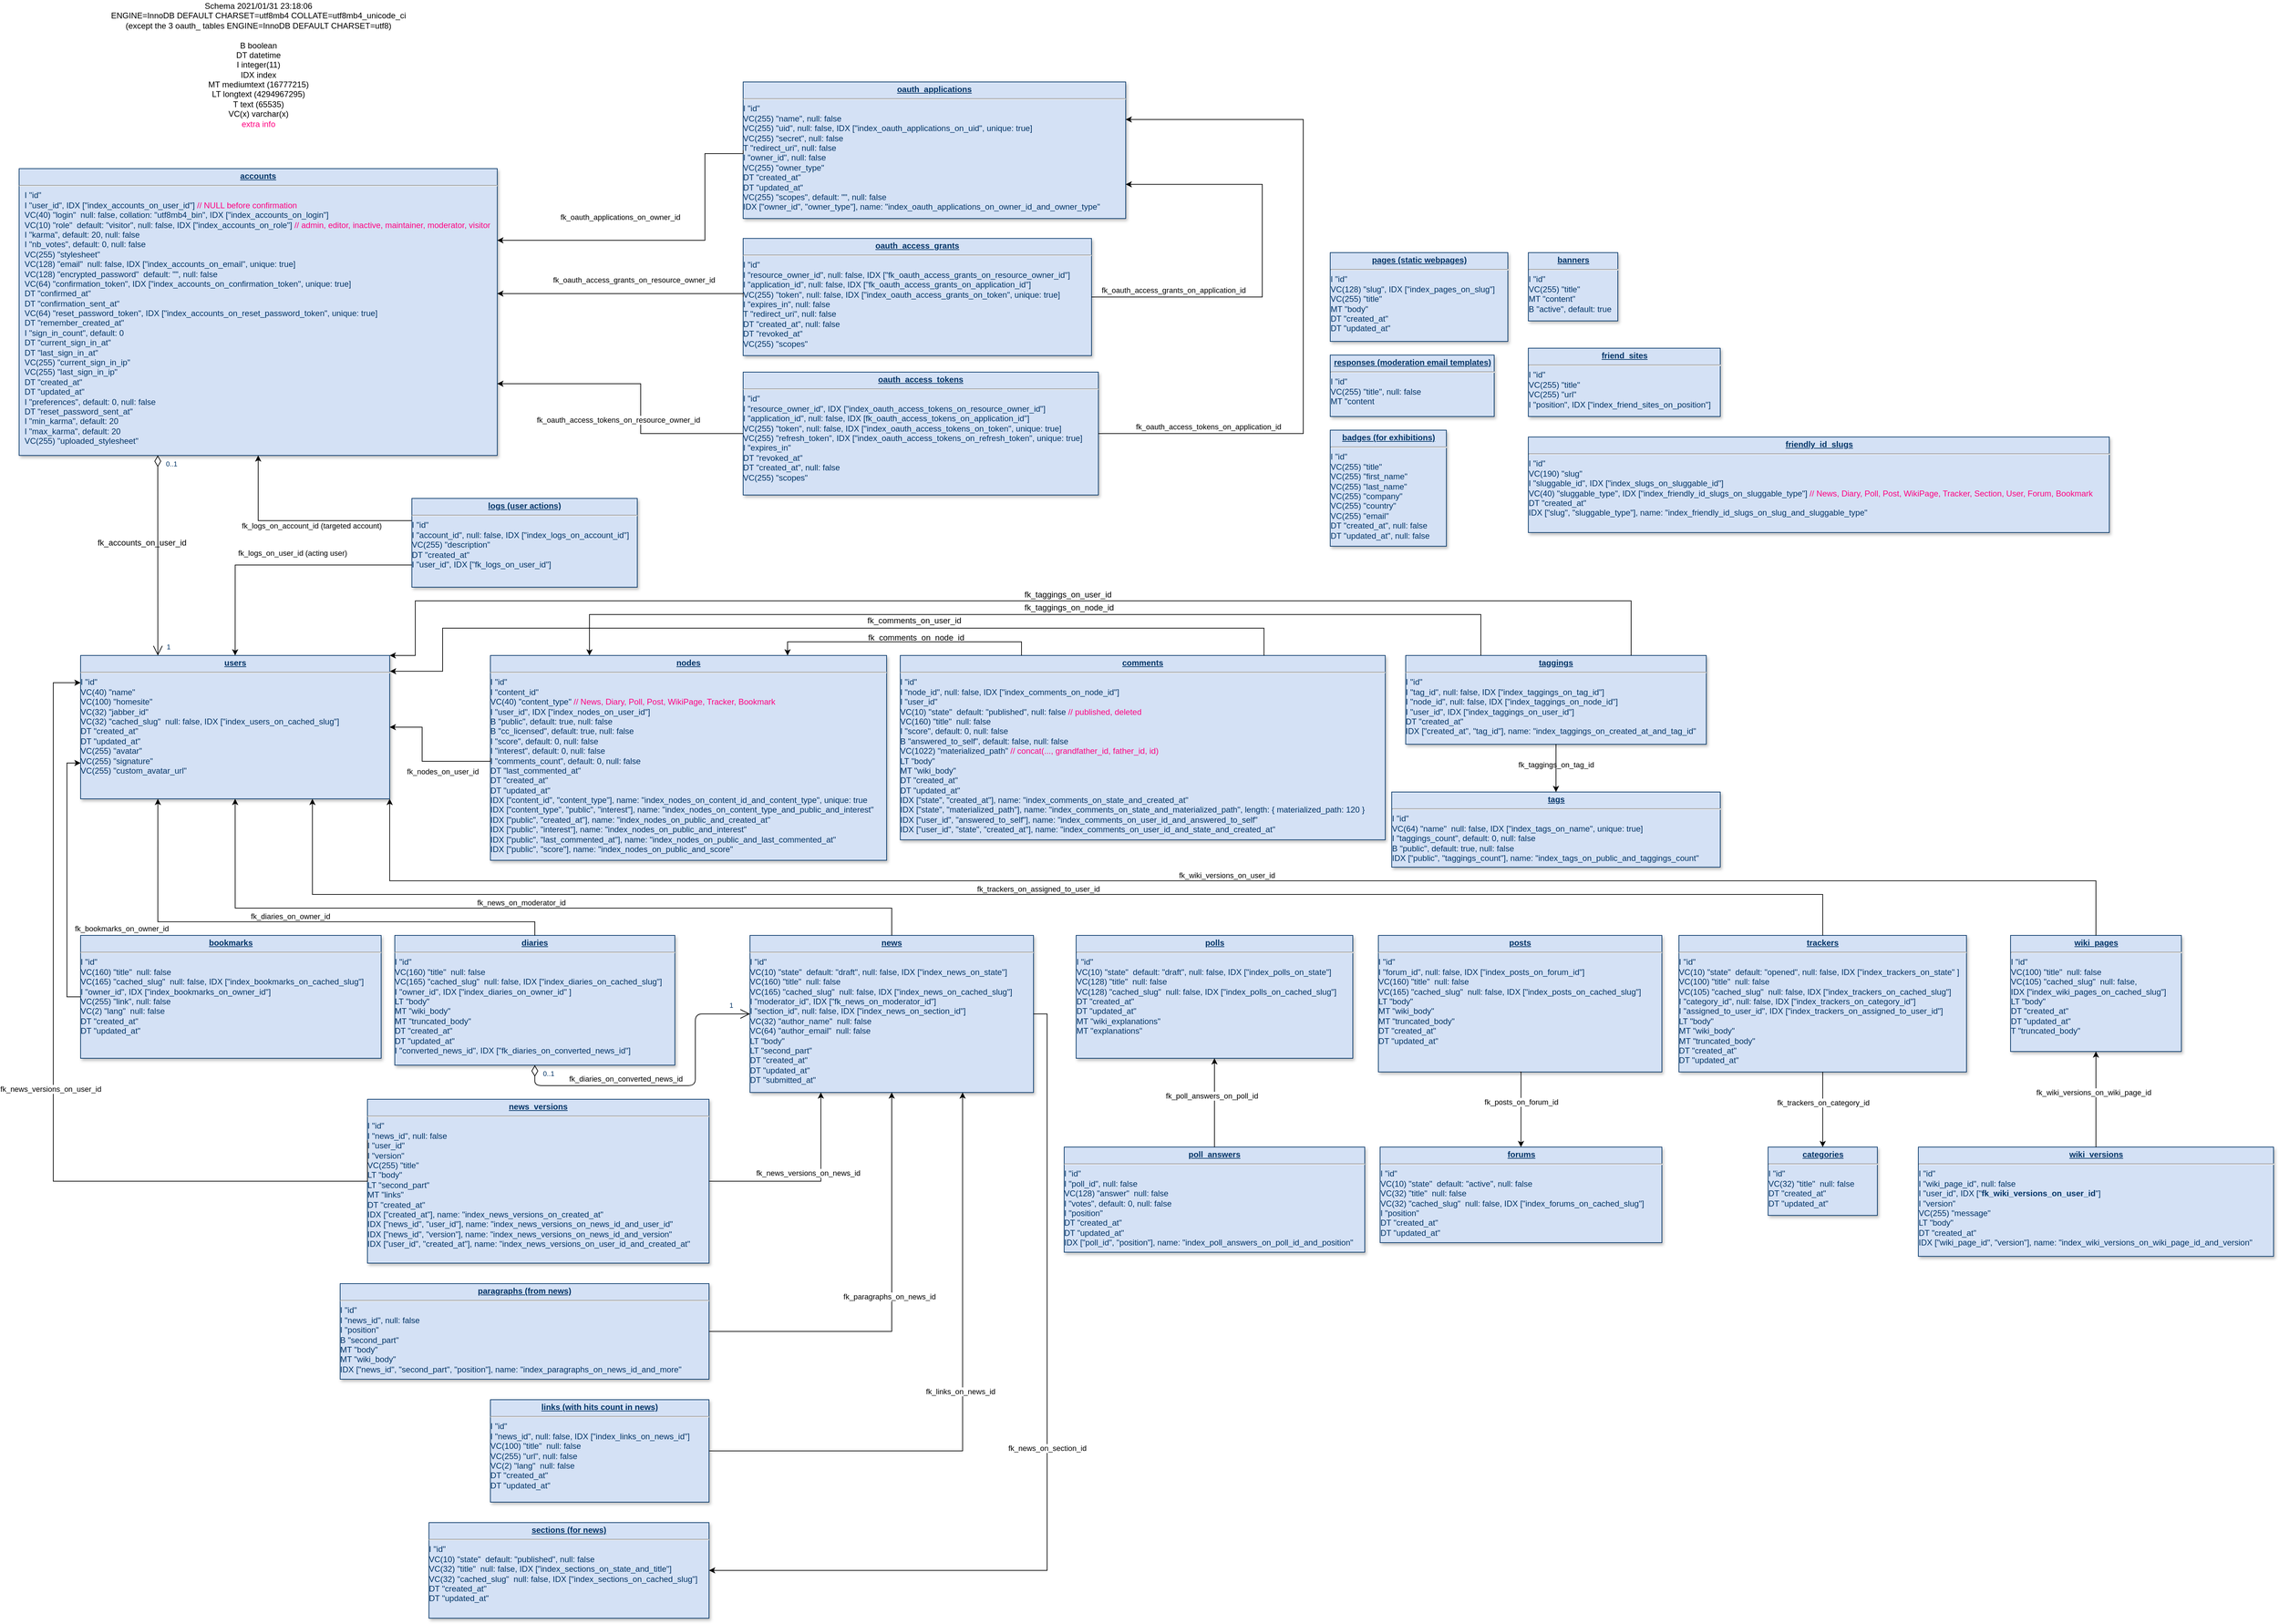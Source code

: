 <mxfile version="14.6.0" type="device"><diagram name="Page-1" id="efa7a0a1-bf9b-a30e-e6df-94a7791c09e9"><mxGraphModel dx="2579" dy="2274" grid="1" gridSize="10" guides="1" tooltips="1" connect="1" arrows="1" fold="1" page="1" pageScale="1" pageWidth="826" pageHeight="1169" background="#ffffff" math="0" shadow="0"><root><mxCell id="0"/><mxCell id="1" parent="0"/><mxCell id="25" value="&lt;p style=&quot;margin: 0px ; margin-top: 4px ; text-align: center ; text-decoration: underline&quot;&gt;&lt;strong&gt;accounts&lt;/strong&gt;&lt;/p&gt;&lt;hr&gt;&lt;p style=&quot;margin: 0px ; margin-left: 8px&quot;&gt;I &quot;id&quot;&lt;br&gt;I &quot;user_id&quot;, IDX [&quot;index_accounts_on_user_id&quot;] &lt;font color=&quot;#FF0080&quot;&gt;// NULL before confirmation&lt;/font&gt;&lt;br&gt;VC(40) &quot;login&quot;&amp;nbsp; null: false, collation: &quot;utf8mb4_bin&quot;, IDX [&quot;index_accounts_on_login&quot;]&lt;br&gt;VC(10) &quot;role&quot;&amp;nbsp; default: &quot;visitor&quot;, null: false, IDX [&quot;index_accounts_on_role&quot;] &lt;font color=&quot;#FF0080&quot;&gt;// admin, editor, inactive, maintainer, moderator, visitor&lt;/font&gt;&lt;br&gt;I &quot;karma&quot;, default: 20, null: false&lt;br&gt;I &quot;nb_votes&quot;, default: 0, null: false&lt;br&gt;VC(255) &quot;stylesheet&quot;&lt;br&gt;VC(128) &quot;email&quot;&amp;nbsp; null: false, IDX [&quot;index_accounts_on_email&quot;, unique: true]&lt;br&gt;VC(128) &quot;encrypted_password&quot;&amp;nbsp; default: &quot;&quot;, null: false&lt;br&gt;VC(64) &quot;confirmation_token&quot;, IDX [&quot;index_accounts_on_confirmation_token&quot;, unique: true]&lt;br&gt;DT &quot;confirmed_at&quot;&lt;br&gt;DT &quot;confirmation_sent_at&quot;&lt;br&gt;VC(64) &quot;reset_password_token&quot;, IDX [&quot;index_accounts_on_reset_password_token&quot;, unique: true]&lt;br&gt;DT &quot;remember_created_at&quot;&lt;br&gt;I &quot;sign_in_count&quot;, default: 0&lt;br&gt;DT &quot;current_sign_in_at&quot;&lt;br&gt;DT &quot;last_sign_in_at&quot;&lt;br&gt;VC(255) &quot;current_sign_in_ip&quot;&lt;br&gt;VC(255) &quot;last_sign_in_ip&quot;&lt;br&gt;DT &quot;created_at&quot;&lt;br&gt;DT &quot;updated_at&quot;&lt;br&gt;I &quot;preferences&quot;, default: 0, null: false&lt;br&gt;DT &quot;reset_password_sent_at&quot;&lt;br&gt;I &quot;min_karma&quot;, default: 20&lt;br&gt;I &quot;max_karma&quot;, default: 20&lt;br&gt;VC(255) &quot;uploaded_stylesheet&quot;&lt;br&gt;&lt;/p&gt;" style="verticalAlign=top;align=left;overflow=fill;fontSize=12;fontFamily=Helvetica;html=1;strokeColor=#003366;shadow=1;fillColor=#D4E1F5;fontColor=#003366" parent="1" vertex="1"><mxGeometry x="-20" y="-533" width="700" height="420" as="geometry"/></mxCell><mxCell id="90" value="" style="endArrow=open;endSize=12;startArrow=diamondThin;startSize=14;startFill=0;edgeStyle=orthogonalEdgeStyle;entryX=0.25;entryY=0;entryDx=0;entryDy=0;" parent="1" source="25" target="4iPdTcg1eZaAQi2mh2z5-147" edge="1"><mxGeometry x="620" y="340" as="geometry"><mxPoint x="130" y="-50" as="sourcePoint"/><mxPoint x="780" y="340" as="targetPoint"/><Array as="points"><mxPoint x="183" y="-70"/><mxPoint x="183" y="-70"/></Array></mxGeometry></mxCell><mxCell id="91" value="0..1" style="resizable=0;align=left;verticalAlign=top;labelBackgroundColor=#ffffff;fontSize=10;strokeColor=#003366;shadow=1;fillColor=#D4E1F5;fontColor=#003366" parent="90" connectable="0" vertex="1"><mxGeometry x="-1" relative="1" as="geometry"><mxPoint x="10" as="offset"/></mxGeometry></mxCell><mxCell id="92" value="1" style="resizable=0;align=right;verticalAlign=top;labelBackgroundColor=#ffffff;fontSize=10;strokeColor=#003366;shadow=1;fillColor=#D4E1F5;fontColor=#003366" parent="90" connectable="0" vertex="1"><mxGeometry x="1" relative="1" as="geometry"><mxPoint x="20" y="-25.0" as="offset"/></mxGeometry></mxCell><mxCell id="ycPlvQS40vEQacDLWkNi-114" value="Text" style="text;html=1;strokeColor=none;fillColor=none;align=center;verticalAlign=middle;whiteSpace=wrap;rounded=0;" parent="1" vertex="1"><mxGeometry x="420" y="240" width="40" height="20" as="geometry"/></mxCell><mxCell id="ycPlvQS40vEQacDLWkNi-115" value="Text" style="text;html=1;strokeColor=none;fillColor=none;align=center;verticalAlign=middle;whiteSpace=wrap;rounded=0;" parent="1" vertex="1"><mxGeometry x="420" y="240" width="40" height="20" as="geometry"/></mxCell><mxCell id="ycPlvQS40vEQacDLWkNi-116" value="Text" style="text;html=1;strokeColor=none;fillColor=none;align=center;verticalAlign=middle;whiteSpace=wrap;rounded=0;" parent="1" vertex="1"><mxGeometry x="420" y="240" width="40" height="20" as="geometry"/></mxCell><mxCell id="ycPlvQS40vEQacDLWkNi-117" value="&lt;div align=&quot;center&quot;&gt;Schema 2021/01/31 23:18:06&lt;/div&gt;&lt;div&gt;ENGINE=InnoDB DEFAULT CHARSET=utf8mb4 COLLATE=utf8mb4_unicode_ci&lt;br&gt;&lt;/div&gt;&lt;div&gt;(except the 3 oauth_ tables ENGINE=InnoDB DEFAULT CHARSET=utf8)&lt;br&gt;&lt;/div&gt;&lt;div&gt;&lt;br&gt;&lt;/div&gt;&lt;div&gt;B boolean&lt;br&gt;DT datetime&lt;br&gt;I integer(11)&lt;br&gt;IDX index&lt;br&gt;MT mediumtext (16777215)&lt;br&gt;LT longtext (4294967295)&lt;br&gt;T text (65535)&lt;br&gt;VC(x) varchar(x)&lt;/div&gt;&lt;div&gt;&lt;font color=&quot;#FF0080&quot;&gt;extra info&lt;/font&gt;&lt;br&gt;&lt;/div&gt;" style="text;html=1;align=center;verticalAlign=middle;resizable=0;points=[];autosize=1;" parent="1" vertex="1"><mxGeometry x="105" y="-780" width="450" height="190" as="geometry"/></mxCell><mxCell id="4iPdTcg1eZaAQi2mh2z5-114" value="&lt;p style=&quot;margin: 4px 0px 0px ; text-decoration: underline&quot; align=&quot;center&quot;&gt;&lt;strong&gt;badges (for exhibitions)&lt;br&gt;&lt;/strong&gt;&lt;/p&gt;&lt;hr&gt;I &quot;id&quot;&lt;br&gt;VC(255) &quot;title&quot;&lt;br&gt;VC(255) &quot;first_name&quot;&lt;br&gt;VC(255) &quot;last_name&quot;&lt;br&gt;VC(255) &quot;company&quot;&lt;br&gt;VC(255) &quot;country&quot;&lt;br&gt;VC(255) &quot;email&quot;&lt;br&gt;DT &quot;created_at&quot;, null: false&lt;br&gt;&lt;div&gt;DT &quot;updated_at&quot;, null: false&lt;/div&gt;" style="verticalAlign=top;align=left;overflow=fill;fontSize=12;fontFamily=Helvetica;html=1;strokeColor=#003366;shadow=1;fillColor=#D4E1F5;fontColor=#003366;spacingLeft=0;spacingTop=0;spacing=2;" parent="1" vertex="1"><mxGeometry x="1899.5" y="-150" width="170" height="170" as="geometry"/></mxCell><mxCell id="4iPdTcg1eZaAQi2mh2z5-116" value="&lt;p style=&quot;margin: 0px ; margin-top: 4px ; text-align: center ; text-decoration: underline&quot;&gt;&lt;strong&gt;banners&lt;/strong&gt;&lt;/p&gt;&lt;hr&gt;I &quot;id&quot;&lt;br&gt;VC(255) &quot;title&quot;&lt;br&gt;MT &quot;content&quot;&lt;br&gt;B &quot;active&quot;, default: true&lt;br&gt;" style="verticalAlign=top;align=left;overflow=fill;fontSize=12;fontFamily=Helvetica;html=1;strokeColor=#003366;shadow=1;fillColor=#D4E1F5;fontColor=#003366" parent="1" vertex="1"><mxGeometry x="2189.5" y="-410" width="131" height="100" as="geometry"/></mxCell><mxCell id="4iPdTcg1eZaAQi2mh2z5-117" value="&lt;p style=&quot;margin: 0px ; margin-top: 4px ; text-align: center ; text-decoration: underline&quot;&gt;&lt;strong&gt;bookmarks&lt;/strong&gt;&lt;/p&gt;&lt;hr&gt;I &quot;id&quot;&lt;br&gt;VC(160) &quot;title&quot;&amp;nbsp; null: false&lt;br&gt;VC(165) &quot;cached_slug&quot;&amp;nbsp; null: false, IDX [&quot;index_bookmarks_on_cached_slug&quot;]&lt;br&gt;I &quot;owner_id&quot;, IDX [&quot;index_bookmarks_on_owner_id&quot;]&lt;br&gt;VC(255) &quot;link&quot;, null: false&lt;br&gt;VC(2) &quot;lang&quot;&amp;nbsp; null: false&lt;br&gt;DT &quot;created_at&quot;&lt;br&gt;DT &quot;updated_at&quot;&lt;br&gt;&lt;br&gt;" style="verticalAlign=top;align=left;overflow=fill;fontSize=12;fontFamily=Helvetica;html=1;strokeColor=#003366;shadow=1;fillColor=#D4E1F5;fontColor=#003366;spacingLeft=0;" parent="1" vertex="1"><mxGeometry x="70" y="590" width="440" height="180" as="geometry"/></mxCell><mxCell id="4iPdTcg1eZaAQi2mh2z5-118" value="&lt;p style=&quot;margin: 0px ; margin-top: 4px ; text-align: center ; text-decoration: underline&quot;&gt;&lt;strong&gt;categories&lt;/strong&gt;&lt;/p&gt;&lt;hr&gt;I &quot;id&quot;&lt;br&gt;VC(32) &quot;title&quot;&amp;nbsp; null: false&lt;br&gt;DT &quot;created_at&quot;&lt;br&gt;DT &quot;updated_at&quot;&lt;br&gt;" style="verticalAlign=top;align=left;overflow=fill;fontSize=12;fontFamily=Helvetica;html=1;strokeColor=#003366;shadow=1;fillColor=#D4E1F5;fontColor=#003366" parent="1" vertex="1"><mxGeometry x="2540.5" y="900.0" width="160" height="100" as="geometry"/></mxCell><mxCell id="4iPdTcg1eZaAQi2mh2z5-119" value="&lt;p style=&quot;margin: 0px ; margin-top: 4px ; text-align: center ; text-decoration: underline&quot;&gt;&lt;strong&gt;comments&lt;/strong&gt;&lt;/p&gt;&lt;hr&gt;I &quot;id&quot;&lt;br&gt;I &quot;node_id&quot;, null: false, IDX [&quot;index_comments_on_node_id&quot;]&lt;br&gt;I &quot;user_id&quot;&lt;br&gt;VC(10) &quot;state&quot;&amp;nbsp; default: &quot;published&quot;, null: false &lt;font color=&quot;#FF0080&quot;&gt;// published, deleted&lt;/font&gt;&lt;br&gt;VC(160) &quot;title&quot;&amp;nbsp; null: false&lt;br&gt;I &quot;score&quot;, default: 0, null: false&lt;br&gt;B &quot;answered_to_self&quot;, default: false, null: false&lt;br&gt;VC(1022) &quot;materialized_path&quot; &lt;font color=&quot;#FF0080&quot;&gt;// concat(..., grandfather_id, father_id, id)&lt;/font&gt;&lt;br&gt;LT &quot;body&quot;&lt;br&gt;MT &quot;wiki_body&quot;&lt;br&gt;DT &quot;created_at&quot;&lt;br&gt;DT &quot;updated_at&quot;&lt;br&gt;IDX [&quot;state&quot;, &quot;created_at&quot;], name: &quot;index_comments_on_state_and_created_at&quot;&lt;br&gt;IDX [&quot;state&quot;, &quot;materialized_path&quot;], name: &quot;index_comments_on_state_and_materialized_path&quot;, length: { materialized_path: 120 }&lt;br&gt;IDX [&quot;user_id&quot;, &quot;answered_to_self&quot;], name: &quot;index_comments_on_user_id_and_answered_to_self&quot;&lt;br&gt;IDX [&quot;user_id&quot;, &quot;state&quot;, &quot;created_at&quot;], name: &quot;index_comments_on_user_id_and_state_and_created_at&quot;" style="verticalAlign=top;align=left;overflow=fill;fontSize=12;fontFamily=Helvetica;html=1;strokeColor=#003366;shadow=1;fillColor=#D4E1F5;fontColor=#003366" parent="1" vertex="1"><mxGeometry x="1270" y="180" width="710" height="270" as="geometry"/></mxCell><mxCell id="4iPdTcg1eZaAQi2mh2z5-120" value="&lt;p style=&quot;margin: 0px ; margin-top: 4px ; text-align: center ; text-decoration: underline&quot;&gt;&lt;strong&gt;diaries&lt;/strong&gt;&lt;/p&gt;&lt;hr&gt;I &quot;id&quot;&lt;br&gt;VC(160) &quot;title&quot;&amp;nbsp; null: false&lt;br&gt;VC(165) &quot;cached_slug&quot;&amp;nbsp; null: false, IDX [&quot;index_diaries_on_cached_slug&quot;]&lt;br&gt;I &quot;owner_id&quot;, IDX [&quot;index_diaries_on_owner_id&quot; ]&lt;br&gt;LT &quot;body&quot;&lt;br&gt;MT &quot;wiki_body&quot;&lt;br&gt;MT &quot;truncated_body&quot;&lt;br&gt;DT &quot;created_at&quot;&lt;br&gt;DT &quot;updated_at&quot;&lt;br&gt;I &quot;converted_news_id&quot;, IDX [&quot;fk_diaries_on_converted_news_id&quot;]&lt;br&gt;&lt;br&gt;&lt;br&gt;" style="verticalAlign=top;align=left;overflow=fill;fontSize=12;fontFamily=Helvetica;html=1;strokeColor=#003366;shadow=1;fillColor=#D4E1F5;fontColor=#003366" parent="1" vertex="1"><mxGeometry x="530" y="590" width="410" height="190" as="geometry"/></mxCell><mxCell id="4iPdTcg1eZaAQi2mh2z5-121" value="&lt;p style=&quot;margin: 0px ; margin-top: 4px ; text-align: center ; text-decoration: underline&quot;&gt;&lt;strong&gt;forums&lt;/strong&gt;&lt;/p&gt;&lt;hr&gt;I &quot;id&quot;&lt;br&gt;VC(10) &quot;state&quot;&amp;nbsp; default: &quot;active&quot;, null: false&lt;br&gt;VC(32) &quot;title&quot;&amp;nbsp; null: false&lt;br&gt;VC(32) &quot;cached_slug&quot;&amp;nbsp; null: false, IDX [&quot;index_forums_on_cached_slug&quot;]&lt;br&gt;I &quot;position&quot;&lt;br&gt;DT &quot;created_at&quot;&lt;br&gt;DT &quot;updated_at&quot;&lt;br&gt;" style="verticalAlign=top;align=left;overflow=fill;fontSize=12;fontFamily=Helvetica;html=1;strokeColor=#003366;shadow=1;fillColor=#D4E1F5;fontColor=#003366" parent="1" vertex="1"><mxGeometry x="1972.5" y="900" width="412.5" height="140" as="geometry"/></mxCell><mxCell id="4iPdTcg1eZaAQi2mh2z5-122" value="&lt;p style=&quot;margin: 0px ; margin-top: 4px ; text-align: center ; text-decoration: underline&quot;&gt;&lt;strong&gt;friend_sites&lt;/strong&gt;&lt;/p&gt;&lt;hr&gt;I &quot;id&quot;&lt;br&gt;VC(255) &quot;title&quot;&lt;br&gt;VC(255) &quot;url&quot;&lt;br&gt;I &quot;position&quot;, IDX [&quot;index_friend_sites_on_position&quot;]" style="verticalAlign=top;align=left;overflow=fill;fontSize=12;fontFamily=Helvetica;html=1;strokeColor=#003366;shadow=1;fillColor=#D4E1F5;fontColor=#003366" parent="1" vertex="1"><mxGeometry x="2189.5" y="-270" width="281" height="100" as="geometry"/></mxCell><mxCell id="4iPdTcg1eZaAQi2mh2z5-123" value="&lt;p style=&quot;margin: 0px ; margin-top: 4px ; text-align: center ; text-decoration: underline&quot;&gt;&lt;strong&gt;links (with hits count in news)&lt;br&gt;&lt;/strong&gt;&lt;/p&gt;&lt;hr&gt;I &quot;id&quot;&lt;br&gt;I &quot;news_id&quot;, null: false, IDX [&quot;index_links_on_news_id&quot;]&lt;br&gt;VC(100) &quot;title&quot;&amp;nbsp; null: false&lt;br&gt;VC(255) &quot;url&quot;, null: false&lt;br&gt;VC(2) &quot;lang&quot;&amp;nbsp; null: false&lt;br&gt;DT &quot;created_at&quot;&lt;br&gt;DT &quot;updated_at&quot;&lt;br&gt;" style="verticalAlign=top;align=left;overflow=fill;fontSize=12;fontFamily=Helvetica;html=1;strokeColor=#003366;shadow=1;fillColor=#D4E1F5;fontColor=#003366" parent="1" vertex="1"><mxGeometry x="670" y="1270" width="320" height="150" as="geometry"/></mxCell><mxCell id="4iPdTcg1eZaAQi2mh2z5-160" style="edgeStyle=orthogonalEdgeStyle;rounded=0;orthogonalLoop=1;jettySize=auto;html=1;entryX=0.5;entryY=0;entryDx=0;entryDy=0;exitX=0;exitY=0.75;exitDx=0;exitDy=0;" parent="1" source="4iPdTcg1eZaAQi2mh2z5-124" target="4iPdTcg1eZaAQi2mh2z5-147" edge="1"><mxGeometry relative="1" as="geometry"><mxPoint x="825" y="-30" as="sourcePoint"/><mxPoint x="640" y="10" as="targetPoint"/><Array as="points"><mxPoint x="296" y="48"/></Array></mxGeometry></mxCell><mxCell id="4iPdTcg1eZaAQi2mh2z5-161" value="fk_logs_on_user_id (acting user)" style="edgeLabel;html=1;align=center;verticalAlign=middle;resizable=0;points=[];" parent="4iPdTcg1eZaAQi2mh2z5-160" vertex="1" connectable="0"><mxGeometry x="0.001" y="2" relative="1" as="geometry"><mxPoint x="20.71" y="-19.55" as="offset"/></mxGeometry></mxCell><mxCell id="4iPdTcg1eZaAQi2mh2z5-162" style="edgeStyle=orthogonalEdgeStyle;rounded=0;orthogonalLoop=1;jettySize=auto;html=1;entryX=0.5;entryY=1;entryDx=0;entryDy=0;exitX=0;exitY=0.25;exitDx=0;exitDy=0;" parent="1" source="4iPdTcg1eZaAQi2mh2z5-124" target="25" edge="1"><mxGeometry relative="1" as="geometry"><Array as="points"><mxPoint x="330" y="-17"/></Array></mxGeometry></mxCell><mxCell id="4iPdTcg1eZaAQi2mh2z5-163" value="fk_logs_on_account_id (targeted account)" style="edgeLabel;html=1;align=center;verticalAlign=middle;resizable=0;points=[];" parent="4iPdTcg1eZaAQi2mh2z5-162" vertex="1" connectable="0"><mxGeometry x="-0.467" y="-61" relative="1" as="geometry"><mxPoint x="-61.98" y="68.47" as="offset"/></mxGeometry></mxCell><mxCell id="4iPdTcg1eZaAQi2mh2z5-124" value="&lt;p style=&quot;margin: 0px ; margin-top: 4px ; text-align: center ; text-decoration: underline&quot;&gt;&lt;strong&gt;logs (user actions)&lt;br&gt;&lt;/strong&gt;&lt;/p&gt;&lt;hr&gt;I &quot;id&quot;&lt;br&gt;I &quot;account_id&quot;, null: false, IDX [&quot;index_logs_on_account_id&quot;]&lt;br&gt;VC(255) &quot;description&quot;&lt;br&gt;DT &quot;created_at&quot;&lt;br&gt;&lt;div&gt;I &quot;user_id&quot;, IDX [&quot;fk_logs_on_user_id&quot;]&lt;/div&gt;" style="verticalAlign=top;align=left;overflow=fill;fontSize=12;fontFamily=Helvetica;html=1;strokeColor=#003366;shadow=1;fillColor=#D4E1F5;fontColor=#003366" parent="1" vertex="1"><mxGeometry x="555" y="-50" width="330" height="130" as="geometry"/></mxCell><mxCell id="4iPdTcg1eZaAQi2mh2z5-125" value="&lt;p style=&quot;margin: 0px ; margin-top: 4px ; text-align: center ; text-decoration: underline&quot;&gt;&lt;strong&gt;news&lt;/strong&gt;&lt;/p&gt;&lt;hr&gt;I &quot;id&quot;&lt;br&gt;VC(10) &quot;state&quot;&amp;nbsp; default: &quot;draft&quot;, null: false, IDX [&quot;index_news_on_state&quot;]&lt;br&gt;VC(160) &quot;title&quot;&amp;nbsp; null: false&lt;br&gt;VC(165) &quot;cached_slug&quot;&amp;nbsp; null: false, IDX [&quot;index_news_on_cached_slug&quot;]&lt;br&gt;I &quot;moderator_id&quot;, IDX [&quot;fk_news_on_moderator_id&quot;]&lt;br&gt;I &quot;section_id&quot;, null: false, IDX [&quot;index_news_on_section_id&quot;]&lt;br&gt;VC(32) &quot;author_name&quot;&amp;nbsp; null: false&lt;br&gt;VC(64) &quot;author_email&quot;&amp;nbsp; null: false&lt;br&gt;LT &quot;body&quot;&lt;br&gt;LT &quot;second_part&quot;&lt;br&gt;DT &quot;created_at&quot;&lt;br&gt;DT &quot;updated_at&quot;&lt;br&gt;DT &quot;submitted_at&quot;&lt;br&gt;&lt;br&gt;&lt;br&gt;&lt;br&gt;" style="verticalAlign=top;align=left;overflow=fill;fontSize=12;fontFamily=Helvetica;html=1;strokeColor=#003366;shadow=1;fillColor=#D4E1F5;fontColor=#003366" parent="1" vertex="1"><mxGeometry x="1050" y="590" width="415" height="230" as="geometry"/></mxCell><mxCell id="4iPdTcg1eZaAQi2mh2z5-127" value="&lt;p style=&quot;margin: 0px ; margin-top: 4px ; text-align: center ; text-decoration: underline&quot;&gt;&lt;strong&gt;news_versions&lt;/strong&gt;&lt;/p&gt;&lt;hr&gt;I &quot;id&quot;&lt;br&gt;I &quot;news_id&quot;, null: false&lt;br&gt;I &quot;user_id&quot;&lt;br&gt;I &quot;version&quot;&lt;br&gt;VC(255) &quot;title&quot;&lt;br&gt;LT &quot;body&quot;&lt;br&gt;LT &quot;second_part&quot;&lt;br&gt;MT &quot;links&quot;&lt;br&gt;DT &quot;created_at&quot;&lt;br&gt;IDX [&quot;created_at&quot;], name: &quot;index_news_versions_on_created_at&quot;&lt;br&gt;IDX [&quot;news_id&quot;, &quot;user_id&quot;], name: &quot;index_news_versions_on_news_id_and_user_id&quot;&lt;br&gt;IDX [&quot;news_id&quot;, &quot;version&quot;], name: &quot;index_news_versions_on_news_id_and_version&quot;&lt;br&gt;IDX [&quot;user_id&quot;, &quot;created_at&quot;], name: &quot;index_news_versions_on_user_id_and_created_at&quot;&lt;br&gt;" style="verticalAlign=top;align=left;overflow=fill;fontSize=12;fontFamily=Helvetica;html=1;strokeColor=#003366;shadow=1;fillColor=#D4E1F5;fontColor=#003366" parent="1" vertex="1"><mxGeometry x="490" y="830" width="500" height="240" as="geometry"/></mxCell><mxCell id="4iPdTcg1eZaAQi2mh2z5-128" value="&lt;p style=&quot;margin: 0px ; margin-top: 4px ; text-align: center ; text-decoration: underline&quot;&gt;&lt;strong&gt;nodes&lt;/strong&gt;&lt;/p&gt;&lt;hr&gt;I &quot;id&quot;&lt;br&gt;I &quot;content_id&quot;&lt;br&gt;VC(40) &quot;content_type&quot; &lt;font color=&quot;#FF0080&quot;&gt;// News, Diary, Poll, Post, WikiPage, Tracker, Bookmark&lt;/font&gt;&lt;br&gt;I &quot;user_id&quot;, IDX [&quot;index_nodes_on_user_id&quot;]&lt;br&gt;B &quot;public&quot;, default: true, null: false&lt;br&gt;B &quot;cc_licensed&quot;, default: true, null: false&lt;br&gt;I &quot;score&quot;, default: 0, null: false&lt;br&gt;I &quot;interest&quot;, default: 0, null: false&lt;br&gt;I &quot;comments_count&quot;, default: 0, null: false&lt;br&gt;DT &quot;last_commented_at&quot;&lt;br&gt;DT &quot;created_at&quot;&lt;br&gt;DT &quot;updated_at&quot;&lt;br&gt;IDX [&quot;content_id&quot;, &quot;content_type&quot;], name: &quot;index_nodes_on_content_id_and_content_type&quot;, unique: true&lt;br&gt;IDX [&quot;content_type&quot;, &quot;public&quot;, &quot;interest&quot;], name: &quot;index_nodes_on_content_type_and_public_and_interest&quot;&lt;br&gt;IDX [&quot;public&quot;, &quot;created_at&quot;], name: &quot;index_nodes_on_public_and_created_at&quot;&lt;br&gt;IDX [&quot;public&quot;, &quot;interest&quot;], name: &quot;index_nodes_on_public_and_interest&quot;&lt;br&gt;IDX [&quot;public&quot;, &quot;last_commented_at&quot;], name: &quot;index_nodes_on_public_and_last_commented_at&quot;&lt;br&gt;IDX [&quot;public&quot;, &quot;score&quot;], name: &quot;index_nodes_on_public_and_score&quot;" style="verticalAlign=top;align=left;overflow=fill;fontSize=12;fontFamily=Helvetica;html=1;strokeColor=#003366;shadow=1;fillColor=#D4E1F5;fontColor=#003366" parent="1" vertex="1"><mxGeometry x="670" y="180" width="580" height="300" as="geometry"/></mxCell><mxCell id="4iPdTcg1eZaAQi2mh2z5-129" value="&lt;p style=&quot;margin: 0px ; margin-top: 4px ; text-align: center ; text-decoration: underline&quot;&gt;&lt;strong&gt;oauth_access_grants&lt;/strong&gt;&lt;/p&gt;&lt;hr&gt;I &quot;id&quot;&lt;br&gt;I &quot;resource_owner_id&quot;, null: false, IDX [&quot;fk_oauth_access_grants_on_resource_owner_id&quot;]&lt;br&gt;I &quot;application_id&quot;, null: false, IDX [&quot;fk_oauth_access_grants_on_application_id&quot;]&lt;br&gt;VC(255) &quot;token&quot;, null: false, IDX [&quot;index_oauth_access_grants_on_token&quot;, unique: true]&lt;br&gt;I &quot;expires_in&quot;, null: false&lt;br&gt;T &quot;redirect_uri&quot;, null: false&lt;br&gt;DT &quot;created_at&quot;, null: false&lt;br&gt;DT &quot;revoked_at&quot;&lt;br&gt;VC(255) &quot;scopes&quot;&lt;br&gt;&lt;br&gt;&lt;br&gt;" style="verticalAlign=top;align=left;overflow=fill;fontSize=12;fontFamily=Helvetica;html=1;strokeColor=#003366;shadow=1;fillColor=#D4E1F5;fontColor=#003366" parent="1" vertex="1"><mxGeometry x="1040" y="-430.82" width="510" height="171.64" as="geometry"/></mxCell><mxCell id="4iPdTcg1eZaAQi2mh2z5-130" value="&lt;p style=&quot;margin: 0px ; margin-top: 4px ; text-align: center ; text-decoration: underline&quot;&gt;&lt;strong&gt;oauth_access_tokens&lt;/strong&gt;&lt;/p&gt;&lt;hr&gt;I &quot;id&quot;&lt;br&gt;I &quot;resource_owner_id&quot;, IDX [&quot;index_oauth_access_tokens_on_resource_owner_id&quot;]&lt;br&gt;I &quot;application_id&quot;, null: false, IDX [fk_oauth_access_tokens_on_application_id&quot;]&lt;br&gt;VC(255) &quot;token&quot;, null: false, IDX [&quot;index_oauth_access_tokens_on_token&quot;, unique: true]&lt;br&gt;VC(255) &quot;refresh_token&quot;, IDX [&quot;index_oauth_access_tokens_on_refresh_token&quot;, unique: true]&lt;br&gt;I &quot;expires_in&quot;&lt;br&gt;DT &quot;revoked_at&quot;&lt;br&gt;DT &quot;created_at&quot;, null: false&lt;br&gt;VC(255) &quot;scopes&quot;&lt;br&gt;&lt;br&gt;&lt;br&gt;&lt;br&gt;" style="verticalAlign=top;align=left;overflow=fill;fontSize=12;fontFamily=Helvetica;html=1;strokeColor=#003366;shadow=1;fillColor=#D4E1F5;fontColor=#003366" parent="1" vertex="1"><mxGeometry x="1040" y="-235" width="520" height="180" as="geometry"/></mxCell><mxCell id="4iPdTcg1eZaAQi2mh2z5-131" value="&lt;p style=&quot;margin: 0px ; margin-top: 4px ; text-align: center ; text-decoration: underline&quot;&gt;&lt;strong&gt;oauth_applications&lt;/strong&gt;&lt;/p&gt;&lt;hr&gt;I &quot;id&quot;&lt;br&gt;VC(255) &quot;name&quot;, null: false&lt;br&gt;VC(255) &quot;uid&quot;, null: false, IDX [&quot;index_oauth_applications_on_uid&quot;, unique: true]&lt;br&gt;VC(255) &quot;secret&quot;, null: false&lt;br&gt;T &quot;redirect_uri&quot;, null: false&lt;br&gt;I &quot;owner_id&quot;, null: false&lt;br&gt;VC(255) &quot;owner_type&quot;&lt;br&gt;DT &quot;created_at&quot;&lt;br&gt;DT &quot;updated_at&quot;&lt;br&gt;VC(255) &quot;scopes&quot;, default: &quot;&quot;, null: false&lt;br&gt;IDX [&quot;owner_id&quot;, &quot;owner_type&quot;], name: &quot;index_oauth_applications_on_owner_id_and_owner_type&quot;" style="verticalAlign=top;align=left;overflow=fill;fontSize=12;fontFamily=Helvetica;html=1;strokeColor=#003366;shadow=1;fillColor=#D4E1F5;fontColor=#003366;spacingTop=0;" parent="1" vertex="1"><mxGeometry x="1040" y="-660" width="560" height="200" as="geometry"/></mxCell><mxCell id="4iPdTcg1eZaAQi2mh2z5-132" value="&lt;p style=&quot;margin: 0px ; margin-top: 4px ; text-align: center ; text-decoration: underline&quot;&gt;&lt;strong&gt;pages (static webpages)&lt;br&gt;&lt;/strong&gt;&lt;/p&gt;&lt;hr&gt;I &quot;id&quot;&lt;br&gt;VC(128) &quot;slug&quot;, IDX [&quot;index_pages_on_slug&quot;]&lt;br&gt;VC(255) &quot;title&quot;&lt;br&gt;MT &quot;body&quot;&lt;br&gt;DT &quot;created_at&quot;&lt;br&gt;DT &quot;updated_at&quot;&lt;br&gt;" style="verticalAlign=top;align=left;overflow=fill;fontSize=12;fontFamily=Helvetica;html=1;strokeColor=#003366;shadow=1;fillColor=#D4E1F5;fontColor=#003366" parent="1" vertex="1"><mxGeometry x="1899.5" y="-410" width="260" height="130" as="geometry"/></mxCell><mxCell id="4iPdTcg1eZaAQi2mh2z5-133" value="&lt;p style=&quot;margin: 0px ; margin-top: 4px ; text-align: center ; text-decoration: underline&quot;&gt;&lt;strong&gt;paragraphs (from news)&lt;br&gt;&lt;/strong&gt;&lt;/p&gt;&lt;hr&gt;I &quot;id&quot;&lt;br&gt;I &quot;news_id&quot;, null: false&lt;br&gt;I &quot;position&quot;&lt;br&gt;B &quot;second_part&quot;&lt;br&gt;MT &quot;body&quot;&lt;br&gt;MT &quot;wiki_body&quot;&lt;br&gt;IDX [&quot;news_id&quot;, &quot;second_part&quot;, &quot;position&quot;], name: &quot;index_paragraphs_on_news_id_and_more&quot;" style="verticalAlign=top;align=left;overflow=fill;fontSize=12;fontFamily=Helvetica;html=1;strokeColor=#003366;shadow=1;fillColor=#D4E1F5;fontColor=#003366" parent="1" vertex="1"><mxGeometry x="450" y="1100" width="540" height="140" as="geometry"/></mxCell><mxCell id="4iPdTcg1eZaAQi2mh2z5-134" value="&lt;p style=&quot;margin: 0px ; margin-top: 4px ; text-align: center ; text-decoration: underline&quot;&gt;&lt;strong&gt;poll_answers&lt;/strong&gt;&lt;/p&gt;&lt;hr&gt;I &quot;id&quot;&lt;br&gt;I &quot;poll_id&quot;, null: false&lt;br&gt;VC(128) &quot;answer&quot;&amp;nbsp; null: false&lt;br&gt;I &quot;votes&quot;, default: 0, null: false&lt;br&gt;I &quot;position&quot;&lt;br&gt;DT &quot;created_at&quot;&lt;br&gt;DT &quot;updated_at&quot;&lt;br&gt;IDX [&quot;poll_id&quot;, &quot;position&quot;], name: &quot;index_poll_answers_on_poll_id_and_position&quot;&lt;br&gt;" style="verticalAlign=top;align=left;overflow=fill;fontSize=12;fontFamily=Helvetica;html=1;strokeColor=#003366;shadow=1;fillColor=#D4E1F5;fontColor=#003366" parent="1" vertex="1"><mxGeometry x="1510" y="900" width="440" height="154" as="geometry"/></mxCell><mxCell id="4iPdTcg1eZaAQi2mh2z5-135" value="&lt;p style=&quot;margin: 0px ; margin-top: 4px ; text-align: center ; text-decoration: underline&quot;&gt;&lt;strong&gt;polls&lt;/strong&gt;&lt;/p&gt;&lt;hr&gt;I &quot;id&quot;&lt;br&gt;VC(10) &quot;state&quot;&amp;nbsp; default: &quot;draft&quot;, null: false, IDX [&quot;index_polls_on_state&quot;]&lt;br&gt;VC(128) &quot;title&quot;&amp;nbsp; null: false&lt;br&gt;VC(128) &quot;cached_slug&quot;&amp;nbsp; null: false, IDX [&quot;index_polls_on_cached_slug&quot;]&lt;br&gt;DT &quot;created_at&quot;&lt;br&gt;DT &quot;updated_at&quot;&lt;br&gt;MT &quot;wiki_explanations&quot;&lt;br&gt;MT &quot;explanations&quot;&lt;br&gt;&lt;br&gt;" style="verticalAlign=top;align=left;overflow=fill;fontSize=12;fontFamily=Helvetica;html=1;strokeColor=#003366;shadow=1;fillColor=#D4E1F5;fontColor=#003366" parent="1" vertex="1"><mxGeometry x="1527.5" y="590" width="405" height="180" as="geometry"/></mxCell><mxCell id="4iPdTcg1eZaAQi2mh2z5-136" value="&lt;p style=&quot;margin: 0px ; margin-top: 4px ; text-align: center ; text-decoration: underline&quot;&gt;&lt;strong&gt;posts&lt;/strong&gt;&lt;/p&gt;&lt;hr&gt;I &quot;id&quot;&lt;br&gt;I &quot;forum_id&quot;, null: false, IDX [&quot;index_posts_on_forum_id&quot;]&lt;br&gt;VC(160) &quot;title&quot;&amp;nbsp; null: false&lt;br&gt;VC(165) &quot;cached_slug&quot;&amp;nbsp; null: false, IDX [&quot;index_posts_on_cached_slug&quot;]&lt;br&gt;LT &quot;body&quot;&lt;br&gt;MT &quot;wiki_body&quot;&lt;br&gt;MT &quot;truncated_body&quot;&lt;br&gt;DT &quot;created_at&quot;&lt;br&gt;DT &quot;updated_at&quot;&lt;br&gt;&lt;br&gt;" style="verticalAlign=top;align=left;overflow=fill;fontSize=12;fontFamily=Helvetica;html=1;strokeColor=#003366;shadow=1;fillColor=#D4E1F5;fontColor=#003366" parent="1" vertex="1"><mxGeometry x="1970" y="590" width="415" height="200" as="geometry"/></mxCell><mxCell id="4iPdTcg1eZaAQi2mh2z5-137" value="&lt;p style=&quot;margin: 0px ; margin-top: 4px ; text-align: center ; text-decoration: underline&quot;&gt;&lt;strong&gt;responses (moderation email templates)&lt;br&gt;&lt;/strong&gt;&lt;/p&gt;&lt;hr&gt;I &quot;id&quot;&lt;br&gt;VC(255) &quot;title&quot;, null: false&lt;br&gt;MT &quot;content" style="verticalAlign=top;align=left;overflow=fill;fontSize=12;fontFamily=Helvetica;html=1;strokeColor=#003366;shadow=1;fillColor=#D4E1F5;fontColor=#003366" parent="1" vertex="1"><mxGeometry x="1899.5" y="-260" width="240" height="90" as="geometry"/></mxCell><mxCell id="4iPdTcg1eZaAQi2mh2z5-138" value="&lt;p style=&quot;margin: 0px ; margin-top: 4px ; text-align: center ; text-decoration: underline&quot;&gt;&lt;strong&gt;taggings&lt;/strong&gt;&lt;/p&gt;&lt;hr&gt;I &quot;id&quot;&lt;br&gt;I &quot;tag_id&quot;, null: false, IDX [&quot;index_taggings_on_tag_id&quot;]&lt;br&gt;I &quot;node_id&quot;, null: false, IDX [&quot;index_taggings_on_node_id&quot;]&lt;br&gt;I &quot;user_id&quot;, IDX [&quot;index_taggings_on_user_id&quot;]&lt;br&gt;DT &quot;created_at&quot;&lt;br&gt;IDX [&quot;created_at&quot;, &quot;tag_id&quot;], name: &quot;index_taggings_on_created_at_and_tag_id&quot;&lt;br&gt;&lt;br&gt;&lt;br&gt;" style="verticalAlign=top;align=left;overflow=fill;fontSize=12;fontFamily=Helvetica;html=1;strokeColor=#003366;shadow=1;fillColor=#D4E1F5;fontColor=#003366" parent="1" vertex="1"><mxGeometry x="2010" y="180" width="440" height="130" as="geometry"/></mxCell><mxCell id="4iPdTcg1eZaAQi2mh2z5-139" value="&lt;p style=&quot;margin: 0px ; margin-top: 4px ; text-align: center ; text-decoration: underline&quot;&gt;&lt;strong&gt;tags&lt;/strong&gt;&lt;/p&gt;&lt;hr&gt;I &quot;id&quot;&lt;br&gt;VC(64) &quot;name&quot;&amp;nbsp; null: false, IDX [&quot;index_tags_on_name&quot;, unique: true]&lt;br&gt;I &quot;taggings_count&quot;, default: 0, null: false&lt;br&gt;B &quot;public&quot;, default: true, null: false&lt;br&gt;IDX [&quot;public&quot;, &quot;taggings_count&quot;], name: &quot;index_tags_on_public_and_taggings_count&quot;" style="verticalAlign=top;align=left;overflow=fill;fontSize=12;fontFamily=Helvetica;html=1;strokeColor=#003366;shadow=1;fillColor=#D4E1F5;fontColor=#003366" parent="1" vertex="1"><mxGeometry x="1989.5" y="380" width="481" height="110" as="geometry"/></mxCell><mxCell id="4iPdTcg1eZaAQi2mh2z5-140" value="&lt;p style=&quot;margin: 0px ; margin-top: 4px ; text-align: center ; text-decoration: underline&quot;&gt;&lt;strong&gt;trackers&lt;/strong&gt;&lt;/p&gt;&lt;hr&gt;I &quot;id&quot;&lt;br&gt;VC(10) &quot;state&quot;&amp;nbsp; default: &quot;opened&quot;, null: false, IDX [&quot;index_trackers_on_state&quot; ]&lt;br&gt;VC(100) &quot;title&quot;&amp;nbsp; null: false&lt;br&gt;VC(105) &quot;cached_slug&quot;&amp;nbsp; null: false, IDX [&quot;index_trackers_on_cached_slug&quot;]&lt;br&gt;I &quot;category_id&quot;, null: false, IDX [&quot;index_trackers_on_category_id&quot;]&lt;br&gt;I &quot;assigned_to_user_id&quot;, IDX [&quot;index_trackers_on_assigned_to_user_id&quot;]&lt;br&gt;LT &quot;body&quot;&lt;br&gt;MT &quot;wiki_body&quot;&lt;br&gt;MT &quot;truncated_body&quot;&lt;br&gt;DT &quot;created_at&quot;&lt;br&gt;DT &quot;updated_at&quot;&lt;br&gt;&lt;br&gt;&lt;br&gt;&lt;br&gt;" style="verticalAlign=top;align=left;overflow=fill;fontSize=12;fontFamily=Helvetica;html=1;strokeColor=#003366;shadow=1;fillColor=#D4E1F5;fontColor=#003366" parent="1" vertex="1"><mxGeometry x="2410" y="590" width="421" height="200" as="geometry"/></mxCell><mxCell id="4iPdTcg1eZaAQi2mh2z5-142" value="&lt;p style=&quot;margin: 0px ; margin-top: 4px ; text-align: center ; text-decoration: underline&quot;&gt;&lt;strong&gt;wiki_pages&lt;/strong&gt;&lt;/p&gt;&lt;hr&gt;I &quot;id&quot;&lt;br&gt;VC(100) &quot;title&quot;&amp;nbsp; null: false&lt;br&gt;VC(105) &quot;cached_slug&quot;&amp;nbsp; null: false, &lt;br&gt;&lt;div&gt;IDX [&quot;index_wiki_pages_on_cached_slug&quot;]&lt;/div&gt;LT &quot;body&quot;&lt;br&gt;DT &quot;created_at&quot;&lt;br&gt;DT &quot;updated_at&quot;&lt;br&gt;T &quot;truncated_body&quot;&lt;br&gt;" style="verticalAlign=top;align=left;overflow=fill;fontSize=12;fontFamily=Helvetica;html=1;strokeColor=#003366;shadow=1;fillColor=#D4E1F5;fontColor=#003366" parent="1" vertex="1"><mxGeometry x="2895.5" y="590" width="250" height="170" as="geometry"/></mxCell><mxCell id="4iPdTcg1eZaAQi2mh2z5-145" value="&lt;p style=&quot;margin: 0px ; margin-top: 4px ; text-align: center ; text-decoration: underline&quot;&gt;&lt;strong&gt;wiki_versions&lt;/strong&gt;&lt;/p&gt;&lt;hr&gt;I &quot;id&quot;&lt;br&gt;I &quot;wiki_page_id&quot;, null: false&lt;br&gt;I &quot;user_id&quot;, IDX [&quot;&lt;b&gt;fk_wiki_versions_on_user_id&lt;/b&gt;&quot;]&lt;br&gt;I &quot;version&quot;&lt;br&gt;VC(255) &quot;message&quot;&lt;br&gt;LT &quot;body&quot;&lt;br&gt;DT &quot;created_at&quot;&lt;br&gt;IDX [&quot;wiki_page_id&quot;, &quot;version&quot;], name: &quot;index_wiki_versions_on_wiki_page_id_and_version&quot;" style="verticalAlign=top;align=left;overflow=fill;fontSize=12;fontFamily=Helvetica;html=1;strokeColor=#003366;shadow=1;fillColor=#D4E1F5;fontColor=#003366" parent="1" vertex="1"><mxGeometry x="2760.5" y="900" width="520" height="160" as="geometry"/></mxCell><mxCell id="4iPdTcg1eZaAQi2mh2z5-147" value="&lt;p style=&quot;margin: 0px ; margin-top: 4px ; text-align: center ; text-decoration: underline&quot;&gt;&lt;strong&gt;users&lt;/strong&gt;&lt;/p&gt;&lt;hr&gt;I &quot;id&quot;&lt;br&gt;VC(40) &quot;name&quot;&lt;br&gt;VC(100) &quot;homesite&quot;&lt;br&gt;VC(32) &quot;jabber_id&quot;&lt;br&gt;VC(32) &quot;cached_slug&quot;&amp;nbsp; null: false, IDX [&quot;index_users_on_cached_slug&quot;]&lt;br&gt;DT &quot;created_at&quot;&lt;br&gt;DT &quot;updated_at&quot;&lt;br&gt;VC(255) &quot;avatar&quot;&lt;br&gt;VC(255) &quot;signature&quot;&lt;br&gt;VC(255) &quot;custom_avatar_url&quot;" style="verticalAlign=top;align=left;overflow=fill;fontSize=12;fontFamily=Helvetica;html=1;strokeColor=#003366;shadow=1;fillColor=#D4E1F5;fontColor=#003366" parent="1" vertex="1"><mxGeometry x="70" y="180" width="452.5" height="210" as="geometry"/></mxCell><mxCell id="4iPdTcg1eZaAQi2mh2z5-164" value="fk_accounts_on_user_id" style="text;html=1;strokeColor=none;fillColor=none;align=center;verticalAlign=middle;whiteSpace=wrap;rounded=0;" parent="1" vertex="1"><mxGeometry x="140" y="5" width="40" height="20" as="geometry"/></mxCell><mxCell id="4iPdTcg1eZaAQi2mh2z5-167" style="edgeStyle=orthogonalEdgeStyle;rounded=0;orthogonalLoop=1;jettySize=auto;html=1;entryX=1;entryY=0.5;entryDx=0;entryDy=0;exitX=0;exitY=0.5;exitDx=0;exitDy=0;" parent="1" source="4iPdTcg1eZaAQi2mh2z5-128" target="4iPdTcg1eZaAQi2mh2z5-147" edge="1"><mxGeometry relative="1" as="geometry"><mxPoint x="847.5" y="70" as="sourcePoint"/><mxPoint x="387.825" y="182.1" as="targetPoint"/><Array as="points"><mxPoint x="570" y="335"/><mxPoint x="570" y="285"/></Array></mxGeometry></mxCell><mxCell id="4iPdTcg1eZaAQi2mh2z5-168" value="fk_nodes_on_user_id" style="edgeLabel;html=1;align=center;verticalAlign=middle;resizable=0;points=[];" parent="4iPdTcg1eZaAQi2mh2z5-167" vertex="1" connectable="0"><mxGeometry x="0.001" y="2" relative="1" as="geometry"><mxPoint x="26" y="13" as="offset"/></mxGeometry></mxCell><mxCell id="4iPdTcg1eZaAQi2mh2z5-170" style="edgeStyle=orthogonalEdgeStyle;rounded=0;orthogonalLoop=1;jettySize=auto;html=1;exitX=0.5;exitY=0;exitDx=0;exitDy=0;entryX=0.5;entryY=1;entryDx=0;entryDy=0;" parent="1" source="4iPdTcg1eZaAQi2mh2z5-145" target="4iPdTcg1eZaAQi2mh2z5-142" edge="1"><mxGeometry relative="1" as="geometry"><mxPoint x="1550.5" y="520" as="sourcePoint"/><mxPoint x="3160.5" y="820" as="targetPoint"/><Array as="points"/></mxGeometry></mxCell><mxCell id="4iPdTcg1eZaAQi2mh2z5-171" value="fk_wiki_versions_on_wiki_page_id" style="edgeLabel;html=1;align=center;verticalAlign=middle;resizable=0;points=[];" parent="4iPdTcg1eZaAQi2mh2z5-170" vertex="1" connectable="0"><mxGeometry x="0.001" y="2" relative="1" as="geometry"><mxPoint x="-2" y="-10.0" as="offset"/></mxGeometry></mxCell><mxCell id="4iPdTcg1eZaAQi2mh2z5-178" style="edgeStyle=orthogonalEdgeStyle;rounded=0;orthogonalLoop=1;jettySize=auto;html=1;exitX=0.5;exitY=0;exitDx=0;exitDy=0;entryX=1;entryY=1;entryDx=0;entryDy=0;" parent="1" source="4iPdTcg1eZaAQi2mh2z5-142" target="4iPdTcg1eZaAQi2mh2z5-147" edge="1"><mxGeometry relative="1" as="geometry"><mxPoint x="3250" y="890" as="sourcePoint"/><mxPoint x="410" y="470" as="targetPoint"/><Array as="points"><mxPoint x="3021" y="510"/><mxPoint x="523" y="510"/></Array></mxGeometry></mxCell><mxCell id="4iPdTcg1eZaAQi2mh2z5-179" value="fk_wiki_versions_on_user_id" style="edgeLabel;html=1;align=center;verticalAlign=middle;resizable=0;points=[];" parent="4iPdTcg1eZaAQi2mh2z5-178" vertex="1" connectable="0"><mxGeometry x="0.001" y="2" relative="1" as="geometry"><mxPoint x="-2" y="-10.0" as="offset"/></mxGeometry></mxCell><mxCell id="4iPdTcg1eZaAQi2mh2z5-180" style="edgeStyle=orthogonalEdgeStyle;rounded=0;orthogonalLoop=1;jettySize=auto;html=1;exitX=0.5;exitY=0;exitDx=0;exitDy=0;entryX=0.75;entryY=1;entryDx=0;entryDy=0;" parent="1" source="4iPdTcg1eZaAQi2mh2z5-140" target="4iPdTcg1eZaAQi2mh2z5-147" edge="1"><mxGeometry relative="1" as="geometry"><mxPoint x="3250" y="580" as="sourcePoint"/><mxPoint x="492.5" y="390" as="targetPoint"/><Array as="points"><mxPoint x="2621" y="530"/><mxPoint x="409" y="530"/></Array></mxGeometry></mxCell><mxCell id="4iPdTcg1eZaAQi2mh2z5-181" value="fk_trackers_on_assigned_to_user_id" style="edgeLabel;html=1;align=center;verticalAlign=middle;resizable=0;points=[];" parent="4iPdTcg1eZaAQi2mh2z5-180" vertex="1" connectable="0"><mxGeometry x="0.001" y="2" relative="1" as="geometry"><mxPoint x="-2" y="-10.0" as="offset"/></mxGeometry></mxCell><mxCell id="4iPdTcg1eZaAQi2mh2z5-182" style="edgeStyle=orthogonalEdgeStyle;rounded=0;orthogonalLoop=1;jettySize=auto;html=1;exitX=0.5;exitY=1;exitDx=0;exitDy=0;entryX=0.5;entryY=0;entryDx=0;entryDy=0;" parent="1" source="4iPdTcg1eZaAQi2mh2z5-140" target="4iPdTcg1eZaAQi2mh2z5-118" edge="1"><mxGeometry relative="1" as="geometry"><mxPoint x="3020.5" y="900" as="sourcePoint"/><mxPoint x="3020.5" y="760" as="targetPoint"/><Array as="points"/></mxGeometry></mxCell><mxCell id="4iPdTcg1eZaAQi2mh2z5-183" value="fk_trackers_on_category_id" style="edgeLabel;html=1;align=center;verticalAlign=middle;resizable=0;points=[];" parent="4iPdTcg1eZaAQi2mh2z5-182" vertex="1" connectable="0"><mxGeometry x="0.001" y="2" relative="1" as="geometry"><mxPoint x="-2" y="-10.0" as="offset"/></mxGeometry></mxCell><mxCell id="4iPdTcg1eZaAQi2mh2z5-184" style="edgeStyle=orthogonalEdgeStyle;rounded=0;orthogonalLoop=1;jettySize=auto;html=1;exitX=0.5;exitY=1;exitDx=0;exitDy=0;entryX=0.5;entryY=0;entryDx=0;entryDy=0;" parent="1" source="4iPdTcg1eZaAQi2mh2z5-136" target="4iPdTcg1eZaAQi2mh2z5-121" edge="1"><mxGeometry relative="1" as="geometry"><mxPoint x="2612.5" y="790" as="sourcePoint"/><mxPoint x="2612.5" y="900.0" as="targetPoint"/><Array as="points"><mxPoint x="2178.5" y="790"/></Array></mxGeometry></mxCell><mxCell id="4iPdTcg1eZaAQi2mh2z5-185" value="fk_posts_on_forum_id" style="edgeLabel;html=1;align=center;verticalAlign=middle;resizable=0;points=[];" parent="4iPdTcg1eZaAQi2mh2z5-184" vertex="1" connectable="0"><mxGeometry x="0.001" y="2" relative="1" as="geometry"><mxPoint x="-2" y="-10.0" as="offset"/></mxGeometry></mxCell><mxCell id="4iPdTcg1eZaAQi2mh2z5-186" style="edgeStyle=orthogonalEdgeStyle;rounded=0;orthogonalLoop=1;jettySize=auto;html=1;exitX=0.5;exitY=0;exitDx=0;exitDy=0;entryX=0.5;entryY=1;entryDx=0;entryDy=0;" parent="1" source="4iPdTcg1eZaAQi2mh2z5-134" target="4iPdTcg1eZaAQi2mh2z5-135" edge="1"><mxGeometry relative="1" as="geometry"><mxPoint x="2175" y="790" as="sourcePoint"/><mxPoint x="1830" y="810" as="targetPoint"/><Array as="points"/></mxGeometry></mxCell><mxCell id="4iPdTcg1eZaAQi2mh2z5-187" value="fk_poll_answers_on_poll_id" style="edgeLabel;html=1;align=center;verticalAlign=middle;resizable=0;points=[];" parent="4iPdTcg1eZaAQi2mh2z5-186" vertex="1" connectable="0"><mxGeometry x="0.001" y="2" relative="1" as="geometry"><mxPoint x="-2" y="-10.0" as="offset"/></mxGeometry></mxCell><mxCell id="4iPdTcg1eZaAQi2mh2z5-188" style="edgeStyle=orthogonalEdgeStyle;rounded=0;orthogonalLoop=1;jettySize=auto;html=1;exitX=1;exitY=0.5;exitDx=0;exitDy=0;entryX=0.25;entryY=1;entryDx=0;entryDy=0;" parent="1" source="4iPdTcg1eZaAQi2mh2z5-127" target="4iPdTcg1eZaAQi2mh2z5-125" edge="1"><mxGeometry relative="1" as="geometry"><mxPoint x="1940" y="890" as="sourcePoint"/><mxPoint x="1940" y="760" as="targetPoint"/><Array as="points"><mxPoint x="1154" y="950"/></Array></mxGeometry></mxCell><mxCell id="4iPdTcg1eZaAQi2mh2z5-189" value="fk_news_versions_on_news_id" style="edgeLabel;html=1;align=center;verticalAlign=middle;resizable=0;points=[];" parent="4iPdTcg1eZaAQi2mh2z5-188" vertex="1" connectable="0"><mxGeometry x="0.001" y="2" relative="1" as="geometry"><mxPoint x="-2" y="-10.0" as="offset"/></mxGeometry></mxCell><mxCell id="4iPdTcg1eZaAQi2mh2z5-190" style="edgeStyle=orthogonalEdgeStyle;rounded=0;orthogonalLoop=1;jettySize=auto;html=1;entryX=0.5;entryY=1;entryDx=0;entryDy=0;exitX=0.5;exitY=0;exitDx=0;exitDy=0;" parent="1" source="4iPdTcg1eZaAQi2mh2z5-125" target="4iPdTcg1eZaAQi2mh2z5-147" edge="1"><mxGeometry relative="1" as="geometry"><mxPoint x="1940" y="560" as="sourcePoint"/><mxPoint x="393.75" y="390" as="targetPoint"/><Array as="points"><mxPoint x="1258" y="550"/><mxPoint x="296" y="550"/></Array></mxGeometry></mxCell><mxCell id="4iPdTcg1eZaAQi2mh2z5-191" value="fk_news_on_moderator_id" style="edgeLabel;html=1;align=center;verticalAlign=middle;resizable=0;points=[];" parent="4iPdTcg1eZaAQi2mh2z5-190" vertex="1" connectable="0"><mxGeometry x="0.001" y="2" relative="1" as="geometry"><mxPoint x="-2" y="-10.0" as="offset"/></mxGeometry></mxCell><mxCell id="4iPdTcg1eZaAQi2mh2z5-193" value="&lt;p style=&quot;margin: 0px ; margin-top: 4px ; text-align: center ; text-decoration: underline&quot;&gt;&lt;strong&gt;sections (for news)&lt;br&gt;&lt;/strong&gt;&lt;/p&gt;&lt;hr&gt;I &quot;id&quot;&lt;br&gt;VC(10) &quot;state&quot;&amp;nbsp; default: &quot;published&quot;, null: false&lt;br&gt;VC(32) &quot;title&quot;&amp;nbsp; null: false, IDX [&quot;index_sections_on_state_and_title&quot;]&lt;br&gt;VC(32) &quot;cached_slug&quot;&amp;nbsp; null: false, IDX [&quot;index_sections_on_cached_slug&quot;]&lt;br&gt;DT &quot;created_at&quot;&lt;br&gt;DT &quot;updated_at&quot;" style="verticalAlign=top;align=left;overflow=fill;fontSize=12;fontFamily=Helvetica;html=1;strokeColor=#003366;shadow=1;fillColor=#D4E1F5;fontColor=#003366" parent="1" vertex="1"><mxGeometry x="580" y="1450" width="410" height="140" as="geometry"/></mxCell><mxCell id="4iPdTcg1eZaAQi2mh2z5-194" style="edgeStyle=orthogonalEdgeStyle;rounded=0;orthogonalLoop=1;jettySize=auto;html=1;exitX=1;exitY=0.5;exitDx=0;exitDy=0;entryX=1;entryY=0.5;entryDx=0;entryDy=0;" parent="1" source="4iPdTcg1eZaAQi2mh2z5-125" target="4iPdTcg1eZaAQi2mh2z5-193" edge="1"><mxGeometry relative="1" as="geometry"><mxPoint x="1450" y="890" as="sourcePoint"/><mxPoint x="1450" y="810" as="targetPoint"/><Array as="points"/></mxGeometry></mxCell><mxCell id="4iPdTcg1eZaAQi2mh2z5-195" value="fk_news_on_section_id" style="edgeLabel;html=1;align=center;verticalAlign=middle;resizable=0;points=[];" parent="4iPdTcg1eZaAQi2mh2z5-194" vertex="1" connectable="0"><mxGeometry x="0.001" y="2" relative="1" as="geometry"><mxPoint x="-2" y="-10.0" as="offset"/></mxGeometry></mxCell><mxCell id="4iPdTcg1eZaAQi2mh2z5-196" style="edgeStyle=orthogonalEdgeStyle;rounded=0;orthogonalLoop=1;jettySize=auto;html=1;exitX=0;exitY=0.25;exitDx=0;exitDy=0;entryX=0;entryY=0.19;entryDx=0;entryDy=0;entryPerimeter=0;" parent="1" source="4iPdTcg1eZaAQi2mh2z5-127" target="4iPdTcg1eZaAQi2mh2z5-147" edge="1"><mxGeometry relative="1" as="geometry"><mxPoint x="1553.75" y="810" as="sourcePoint"/><mxPoint x="650" y="870" as="targetPoint"/><Array as="points"><mxPoint x="30" y="950"/><mxPoint x="30" y="220"/></Array></mxGeometry></mxCell><mxCell id="4iPdTcg1eZaAQi2mh2z5-197" value="fk_news_versions_on_user_id" style="edgeLabel;html=1;align=center;verticalAlign=middle;resizable=0;points=[];" parent="4iPdTcg1eZaAQi2mh2z5-196" vertex="1" connectable="0"><mxGeometry x="0.001" y="2" relative="1" as="geometry"><mxPoint x="-2" y="-10.0" as="offset"/></mxGeometry></mxCell><mxCell id="4iPdTcg1eZaAQi2mh2z5-198" style="edgeStyle=orthogonalEdgeStyle;rounded=0;orthogonalLoop=1;jettySize=auto;html=1;entryX=0.5;entryY=1;entryDx=0;entryDy=0;exitX=1;exitY=0.5;exitDx=0;exitDy=0;" parent="1" source="4iPdTcg1eZaAQi2mh2z5-133" target="4iPdTcg1eZaAQi2mh2z5-125" edge="1"><mxGeometry relative="1" as="geometry"><mxPoint x="1000" y="890" as="sourcePoint"/><mxPoint x="1450" y="810" as="targetPoint"/><Array as="points"><mxPoint x="1258" y="1170"/></Array></mxGeometry></mxCell><mxCell id="4iPdTcg1eZaAQi2mh2z5-199" value="fk_paragraphs_on_news_id" style="edgeLabel;html=1;align=center;verticalAlign=middle;resizable=0;points=[];" parent="4iPdTcg1eZaAQi2mh2z5-198" vertex="1" connectable="0"><mxGeometry x="0.001" y="2" relative="1" as="geometry"><mxPoint x="-2" y="-10.0" as="offset"/></mxGeometry></mxCell><mxCell id="4iPdTcg1eZaAQi2mh2z5-200" style="edgeStyle=orthogonalEdgeStyle;rounded=0;orthogonalLoop=1;jettySize=auto;html=1;entryX=0.25;entryY=1;entryDx=0;entryDy=0;exitX=0.5;exitY=0;exitDx=0;exitDy=0;" parent="1" source="4iPdTcg1eZaAQi2mh2z5-120" target="4iPdTcg1eZaAQi2mh2z5-147" edge="1"><mxGeometry relative="1" as="geometry"><mxPoint x="1450" y="580" as="sourcePoint"/><mxPoint x="295" y="390" as="targetPoint"/><Array as="points"><mxPoint x="735" y="570"/><mxPoint x="183" y="570"/></Array></mxGeometry></mxCell><mxCell id="4iPdTcg1eZaAQi2mh2z5-201" value="fk_diaries_on_owner_id" style="edgeLabel;html=1;align=center;verticalAlign=middle;resizable=0;points=[];" parent="4iPdTcg1eZaAQi2mh2z5-200" vertex="1" connectable="0"><mxGeometry x="0.001" y="2" relative="1" as="geometry"><mxPoint x="-2" y="-10.0" as="offset"/></mxGeometry></mxCell><mxCell id="4iPdTcg1eZaAQi2mh2z5-202" value="" style="endArrow=open;endSize=12;startArrow=diamondThin;startSize=14;startFill=0;edgeStyle=orthogonalEdgeStyle;exitX=0.5;exitY=1;exitDx=0;exitDy=0;entryX=0;entryY=0.5;entryDx=0;entryDy=0;" parent="1" source="4iPdTcg1eZaAQi2mh2z5-120" target="4iPdTcg1eZaAQi2mh2z5-125" edge="1"><mxGeometry x="620" y="340" as="geometry"><mxPoint x="1000" y="490" as="sourcePoint"/><mxPoint x="930" y="520" as="targetPoint"/><Array as="points"><mxPoint x="735" y="810"/><mxPoint x="970" y="810"/><mxPoint x="970" y="705"/></Array></mxGeometry></mxCell><mxCell id="4iPdTcg1eZaAQi2mh2z5-203" value="0..1" style="resizable=0;align=left;verticalAlign=top;labelBackgroundColor=#ffffff;fontSize=10;strokeColor=#003366;shadow=1;fillColor=#D4E1F5;fontColor=#003366" parent="4iPdTcg1eZaAQi2mh2z5-202" connectable="0" vertex="1"><mxGeometry x="-1" relative="1" as="geometry"><mxPoint x="10" as="offset"/></mxGeometry></mxCell><mxCell id="4iPdTcg1eZaAQi2mh2z5-204" value="1" style="resizable=0;align=right;verticalAlign=top;labelBackgroundColor=#ffffff;fontSize=10;strokeColor=#003366;shadow=1;fillColor=#D4E1F5;fontColor=#003366" parent="4iPdTcg1eZaAQi2mh2z5-202" connectable="0" vertex="1"><mxGeometry x="1" relative="1" as="geometry"><mxPoint x="-23" y="-25.0" as="offset"/></mxGeometry></mxCell><mxCell id="4iPdTcg1eZaAQi2mh2z5-205" value="fk_diaries_on_converted_news_id" style="edgeLabel;html=1;align=center;verticalAlign=middle;resizable=0;points=[];" parent="1" vertex="1" connectable="0"><mxGeometry x="869.997" y="810.001" as="geometry"><mxPoint x="-2" y="-10.0" as="offset"/></mxGeometry></mxCell><mxCell id="4iPdTcg1eZaAQi2mh2z5-207" style="edgeStyle=orthogonalEdgeStyle;rounded=0;orthogonalLoop=1;jettySize=auto;html=1;entryX=0.75;entryY=1;entryDx=0;entryDy=0;exitX=1;exitY=0.5;exitDx=0;exitDy=0;" parent="1" source="4iPdTcg1eZaAQi2mh2z5-123" target="4iPdTcg1eZaAQi2mh2z5-125" edge="1"><mxGeometry relative="1" as="geometry"><mxPoint x="1250" y="1230" as="sourcePoint"/><mxPoint x="1450" y="810" as="targetPoint"/><Array as="points"><mxPoint x="1361" y="1345"/></Array></mxGeometry></mxCell><mxCell id="4iPdTcg1eZaAQi2mh2z5-208" value="fk_links_on_news_id" style="edgeLabel;html=1;align=center;verticalAlign=middle;resizable=0;points=[];" parent="4iPdTcg1eZaAQi2mh2z5-207" vertex="1" connectable="0"><mxGeometry x="0.001" y="2" relative="1" as="geometry"><mxPoint x="-2" y="-10.0" as="offset"/></mxGeometry></mxCell><mxCell id="4iPdTcg1eZaAQi2mh2z5-209" style="edgeStyle=orthogonalEdgeStyle;rounded=0;orthogonalLoop=1;jettySize=auto;html=1;entryX=0;entryY=0.75;entryDx=0;entryDy=0;" parent="1" target="4iPdTcg1eZaAQi2mh2z5-147" edge="1"><mxGeometry relative="1" as="geometry"><mxPoint x="70" y="680" as="sourcePoint"/><mxPoint x="295" y="390" as="targetPoint"/><Array as="points"><mxPoint x="70" y="680"/><mxPoint x="50" y="680"/><mxPoint x="50" y="338"/></Array></mxGeometry></mxCell><mxCell id="4iPdTcg1eZaAQi2mh2z5-210" value="fk_bookmarks_on_owner_id" style="edgeLabel;html=1;align=center;verticalAlign=middle;resizable=0;points=[];" parent="4iPdTcg1eZaAQi2mh2z5-209" vertex="1" connectable="0"><mxGeometry x="0.001" y="2" relative="1" as="geometry"><mxPoint x="82" y="71" as="offset"/></mxGeometry></mxCell><mxCell id="4iPdTcg1eZaAQi2mh2z5-211" value="fk_taggings_on_tag_id" style="edgeLabel;html=1;align=center;verticalAlign=middle;resizable=0;points=[];" parent="1" vertex="1" connectable="0"><mxGeometry x="1843" y="502" as="geometry"><mxPoint x="387" y="-162" as="offset"/></mxGeometry></mxCell><mxCell id="4iPdTcg1eZaAQi2mh2z5-212" style="edgeStyle=orthogonalEdgeStyle;rounded=0;orthogonalLoop=1;jettySize=auto;html=1;entryX=0.5;entryY=0;entryDx=0;entryDy=0;" parent="1" target="4iPdTcg1eZaAQi2mh2z5-139" edge="1"><mxGeometry relative="1" as="geometry"><mxPoint x="2230" y="310" as="sourcePoint"/><mxPoint x="1510" y="130" as="targetPoint"/><Array as="points"><mxPoint x="2230" y="330"/><mxPoint x="2230" y="330"/></Array></mxGeometry></mxCell><mxCell id="4iPdTcg1eZaAQi2mh2z5-214" style="edgeStyle=orthogonalEdgeStyle;rounded=0;orthogonalLoop=1;jettySize=auto;html=1;exitX=0.25;exitY=0;exitDx=0;exitDy=0;entryX=0.25;entryY=0;entryDx=0;entryDy=0;" parent="1" source="4iPdTcg1eZaAQi2mh2z5-138" target="4iPdTcg1eZaAQi2mh2z5-128" edge="1"><mxGeometry relative="1" as="geometry"><mxPoint x="2230" y="170" as="sourcePoint"/><mxPoint x="1610" y="100" as="targetPoint"/><Array as="points"><mxPoint x="2120" y="120"/><mxPoint x="815" y="120"/></Array></mxGeometry></mxCell><mxCell id="4iPdTcg1eZaAQi2mh2z5-217" style="edgeStyle=orthogonalEdgeStyle;rounded=0;orthogonalLoop=1;jettySize=auto;html=1;exitX=0.75;exitY=0;exitDx=0;exitDy=0;entryX=1;entryY=0;entryDx=0;entryDy=0;" parent="1" source="4iPdTcg1eZaAQi2mh2z5-138" target="4iPdTcg1eZaAQi2mh2z5-147" edge="1"><mxGeometry relative="1" as="geometry"><mxPoint x="2120" y="180" as="sourcePoint"/><mxPoint x="890" y="100" as="targetPoint"/><Array as="points"><mxPoint x="2340" y="100"/><mxPoint x="560" y="100"/><mxPoint x="560" y="180"/></Array></mxGeometry></mxCell><mxCell id="4iPdTcg1eZaAQi2mh2z5-220" value="fk_taggings_on_user_id" style="text;whiteSpace=wrap;html=1;" parent="1" vertex="1"><mxGeometry x="1450" y="77" width="150" height="30" as="geometry"/></mxCell><mxCell id="4iPdTcg1eZaAQi2mh2z5-221" style="edgeStyle=orthogonalEdgeStyle;rounded=0;orthogonalLoop=1;jettySize=auto;html=1;exitX=0.25;exitY=0;exitDx=0;exitDy=0;entryX=0.75;entryY=0;entryDx=0;entryDy=0;" parent="1" source="4iPdTcg1eZaAQi2mh2z5-119" target="4iPdTcg1eZaAQi2mh2z5-128" edge="1"><mxGeometry relative="1" as="geometry"><mxPoint x="2120" y="180" as="sourcePoint"/><mxPoint x="960" y="180" as="targetPoint"/><Array as="points"><mxPoint x="1448" y="160"/><mxPoint x="1105" y="160"/></Array></mxGeometry></mxCell><mxCell id="4iPdTcg1eZaAQi2mh2z5-222" value="fk_taggings_on_node_id" style="text;whiteSpace=wrap;html=1;" parent="1" vertex="1"><mxGeometry x="1450" y="96" width="150" height="30" as="geometry"/></mxCell><mxCell id="4iPdTcg1eZaAQi2mh2z5-224" value="fk_comments_on_node_id" style="text;whiteSpace=wrap;html=1;" parent="1" vertex="1"><mxGeometry x="1221" y="140" width="150" height="30" as="geometry"/></mxCell><mxCell id="4iPdTcg1eZaAQi2mh2z5-225" style="edgeStyle=orthogonalEdgeStyle;rounded=0;orthogonalLoop=1;jettySize=auto;html=1;exitX=0.75;exitY=0;exitDx=0;exitDy=0;entryX=1.001;entryY=0.11;entryDx=0;entryDy=0;entryPerimeter=0;" parent="1" source="4iPdTcg1eZaAQi2mh2z5-119" target="4iPdTcg1eZaAQi2mh2z5-147" edge="1"><mxGeometry relative="1" as="geometry"><mxPoint x="2340" y="180" as="sourcePoint"/><mxPoint x="492.5" y="180" as="targetPoint"/><Array as="points"><mxPoint x="1803" y="140"/><mxPoint x="600" y="140"/><mxPoint x="600" y="203"/></Array></mxGeometry></mxCell><mxCell id="4iPdTcg1eZaAQi2mh2z5-226" value="fk_comments_on_user_id" style="text;whiteSpace=wrap;html=1;" parent="1" vertex="1"><mxGeometry x="1220" y="115" width="150" height="30" as="geometry"/></mxCell><mxCell id="4iPdTcg1eZaAQi2mh2z5-229" style="edgeStyle=orthogonalEdgeStyle;rounded=0;orthogonalLoop=1;jettySize=auto;html=1;exitX=0;exitY=0.5;exitDx=0;exitDy=0;entryX=1;entryY=0.25;entryDx=0;entryDy=0;" parent="1" source="4iPdTcg1eZaAQi2mh2z5-131" target="25" edge="1"><mxGeometry relative="1" as="geometry"><mxPoint x="665" y="-12.5" as="sourcePoint"/><mxPoint x="720" y="-470" as="targetPoint"/><Array as="points"><mxPoint x="1040" y="-555"/><mxPoint x="984" y="-555"/><mxPoint x="984" y="-428"/></Array></mxGeometry></mxCell><mxCell id="4iPdTcg1eZaAQi2mh2z5-230" value="fk_oauth_applications_on_owner_id" style="edgeLabel;html=1;align=center;verticalAlign=middle;resizable=0;points=[];" parent="4iPdTcg1eZaAQi2mh2z5-229" vertex="1" connectable="0"><mxGeometry x="-0.467" y="-61" relative="1" as="geometry"><mxPoint x="-63.06" y="22.35" as="offset"/></mxGeometry></mxCell><mxCell id="4iPdTcg1eZaAQi2mh2z5-231" style="edgeStyle=orthogonalEdgeStyle;rounded=0;orthogonalLoop=1;jettySize=auto;html=1;exitX=0;exitY=0.5;exitDx=0;exitDy=0;" parent="1" source="4iPdTcg1eZaAQi2mh2z5-129" target="25" edge="1"><mxGeometry relative="1" as="geometry"><mxPoint x="1040.0" y="-555" as="sourcePoint"/><mxPoint x="680" y="-345" as="targetPoint"/><Array as="points"><mxPoint x="1040" y="-350"/></Array></mxGeometry></mxCell><mxCell id="4iPdTcg1eZaAQi2mh2z5-232" value="fk_oauth_access_grants_on_resource_owner_id" style="edgeLabel;html=1;align=center;verticalAlign=middle;resizable=0;points=[];" parent="4iPdTcg1eZaAQi2mh2z5-231" vertex="1" connectable="0"><mxGeometry x="-0.467" y="-61" relative="1" as="geometry"><mxPoint x="-68.18" y="40.96" as="offset"/></mxGeometry></mxCell><mxCell id="4iPdTcg1eZaAQi2mh2z5-233" style="edgeStyle=orthogonalEdgeStyle;rounded=0;orthogonalLoop=1;jettySize=auto;html=1;exitX=0;exitY=0.5;exitDx=0;exitDy=0;entryX=1;entryY=0.75;entryDx=0;entryDy=0;" parent="1" source="4iPdTcg1eZaAQi2mh2z5-130" target="25" edge="1"><mxGeometry relative="1" as="geometry"><mxPoint x="960" y="-165" as="sourcePoint"/><mxPoint x="680" y="-240" as="targetPoint"/><Array as="points"><mxPoint x="890" y="-145"/><mxPoint x="890" y="-218"/></Array></mxGeometry></mxCell><mxCell id="4iPdTcg1eZaAQi2mh2z5-234" value="fk_oauth_access_tokens_on_resource_owner_id" style="edgeLabel;html=1;align=center;verticalAlign=middle;resizable=0;points=[];" parent="4iPdTcg1eZaAQi2mh2z5-233" vertex="1" connectable="0"><mxGeometry x="-0.467" y="-61" relative="1" as="geometry"><mxPoint x="-68.18" y="40.96" as="offset"/></mxGeometry></mxCell><mxCell id="4iPdTcg1eZaAQi2mh2z5-235" style="edgeStyle=orthogonalEdgeStyle;rounded=0;orthogonalLoop=1;jettySize=auto;html=1;exitX=1;exitY=0.5;exitDx=0;exitDy=0;entryX=1;entryY=0.75;entryDx=0;entryDy=0;" parent="1" source="4iPdTcg1eZaAQi2mh2z5-129" target="4iPdTcg1eZaAQi2mh2z5-131" edge="1"><mxGeometry relative="1" as="geometry"><mxPoint x="1040.0" y="-345" as="sourcePoint"/><mxPoint x="1620" y="-505" as="targetPoint"/><Array as="points"><mxPoint x="1800" y="-345"/><mxPoint x="1800" y="-510"/></Array></mxGeometry></mxCell><mxCell id="4iPdTcg1eZaAQi2mh2z5-236" value="fk_oauth_access_grants_on_application_id" style="edgeLabel;html=1;align=center;verticalAlign=middle;resizable=0;points=[];" parent="4iPdTcg1eZaAQi2mh2z5-235" vertex="1" connectable="0"><mxGeometry x="-0.467" y="-61" relative="1" as="geometry"><mxPoint x="-44.69" y="-71.04" as="offset"/></mxGeometry></mxCell><mxCell id="4iPdTcg1eZaAQi2mh2z5-237" style="edgeStyle=orthogonalEdgeStyle;rounded=0;orthogonalLoop=1;jettySize=auto;html=1;exitX=1;exitY=0.5;exitDx=0;exitDy=0;" parent="1" source="4iPdTcg1eZaAQi2mh2z5-130" edge="1"><mxGeometry relative="1" as="geometry"><mxPoint x="1550.0" y="-345" as="sourcePoint"/><mxPoint x="1600" y="-605" as="targetPoint"/><Array as="points"><mxPoint x="1860" y="-145"/><mxPoint x="1860" y="-605"/></Array></mxGeometry></mxCell><mxCell id="4iPdTcg1eZaAQi2mh2z5-238" value="fk_oauth_access_tokens_on_application_id" style="edgeLabel;html=1;align=center;verticalAlign=middle;resizable=0;points=[];" parent="4iPdTcg1eZaAQi2mh2z5-237" vertex="1" connectable="0"><mxGeometry x="-0.467" y="-61" relative="1" as="geometry"><mxPoint x="-111.75" y="-71.05" as="offset"/></mxGeometry></mxCell><mxCell id="4iPdTcg1eZaAQi2mh2z5-240" value="&lt;p style=&quot;margin: 0px ; margin-top: 4px ; text-align: center ; text-decoration: underline&quot;&gt;&lt;strong&gt;friendly_id_slugs&lt;/strong&gt;&lt;/p&gt;&lt;hr&gt;I &quot;id&quot;&lt;br&gt;VC(190) &quot;slug&quot;&lt;br&gt;I &quot;sluggable_id&quot;, IDX [&quot;index_slugs_on_sluggable_id&quot;]&lt;br&gt;VC(40) &quot;sluggable_type&quot;, IDX [&quot;index_friendly_id_slugs_on_sluggable_type&quot;] &lt;font color=&quot;#FF0080&quot;&gt;// News, Diary, Poll, Post, WikiPage, Tracker, Section, User, Forum, Bookmark&lt;/font&gt;&lt;br&gt;DT &quot;created_at&quot;&lt;br&gt;IDX [&quot;slug&quot;, &quot;sluggable_type&quot;], name: &quot;index_friendly_id_slugs_on_slug_and_sluggable_type&quot;" style="verticalAlign=top;align=left;overflow=fill;fontSize=12;fontFamily=Helvetica;html=1;strokeColor=#003366;shadow=1;fillColor=#D4E1F5;fontColor=#003366" parent="1" vertex="1"><mxGeometry x="2189.5" y="-140" width="850.5" height="140" as="geometry"/></mxCell></root></mxGraphModel></diagram></mxfile>